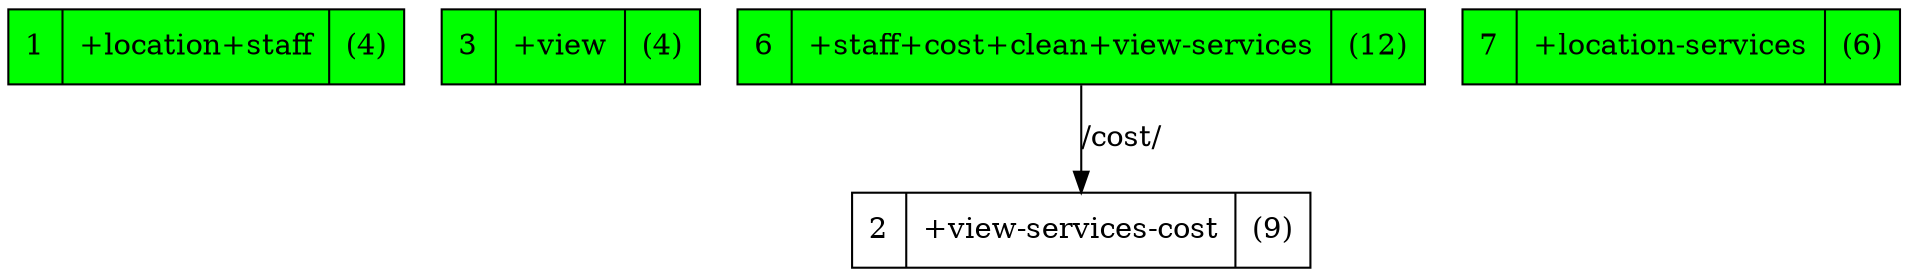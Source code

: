 strict digraph G {
1 [shape=record, label="1 | +location+staff| (4)", style=filled, fillcolor=green];
3 [shape=record, label="3 | +view| (4)", style=filled, fillcolor=green];
2 [shape=record, label="2 | +view-services-cost| (9)"];
7 [shape=record, label="7 | +location-services| (6)", style=filled, fillcolor=green];
6 [shape=record, label="6 | +staff+cost+clean+view-services| (12)", style=filled, fillcolor=green];
6 -> 2  [label="/cost/"];
}
